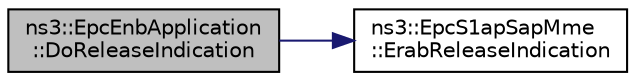 digraph "ns3::EpcEnbApplication::DoReleaseIndication"
{
 // LATEX_PDF_SIZE
  edge [fontname="Helvetica",fontsize="10",labelfontname="Helvetica",labelfontsize="10"];
  node [fontname="Helvetica",fontsize="10",shape=record];
  rankdir="LR";
  Node1 [label="ns3::EpcEnbApplication\l::DoReleaseIndication",height=0.2,width=0.4,color="black", fillcolor="grey75", style="filled", fontcolor="black",tooltip="This function accepts bearer id corresponding to a particular UE and schedules indication of bearer r..."];
  Node1 -> Node2 [color="midnightblue",fontsize="10",style="solid",fontname="Helvetica"];
  Node2 [label="ns3::EpcS1apSapMme\l::ErabReleaseIndication",height=0.2,width=0.4,color="black", fillcolor="white", style="filled",URL="$classns3_1_1_epc_s1ap_sap_mme.html#abbcf85dc6001250db97ab398fece85b5",tooltip="As per 3GPP TS 23.401 Release 9 V9.5.0 Figure 5.4.4.2-1 eNB sends indication of Bearer Release to MME..."];
}
